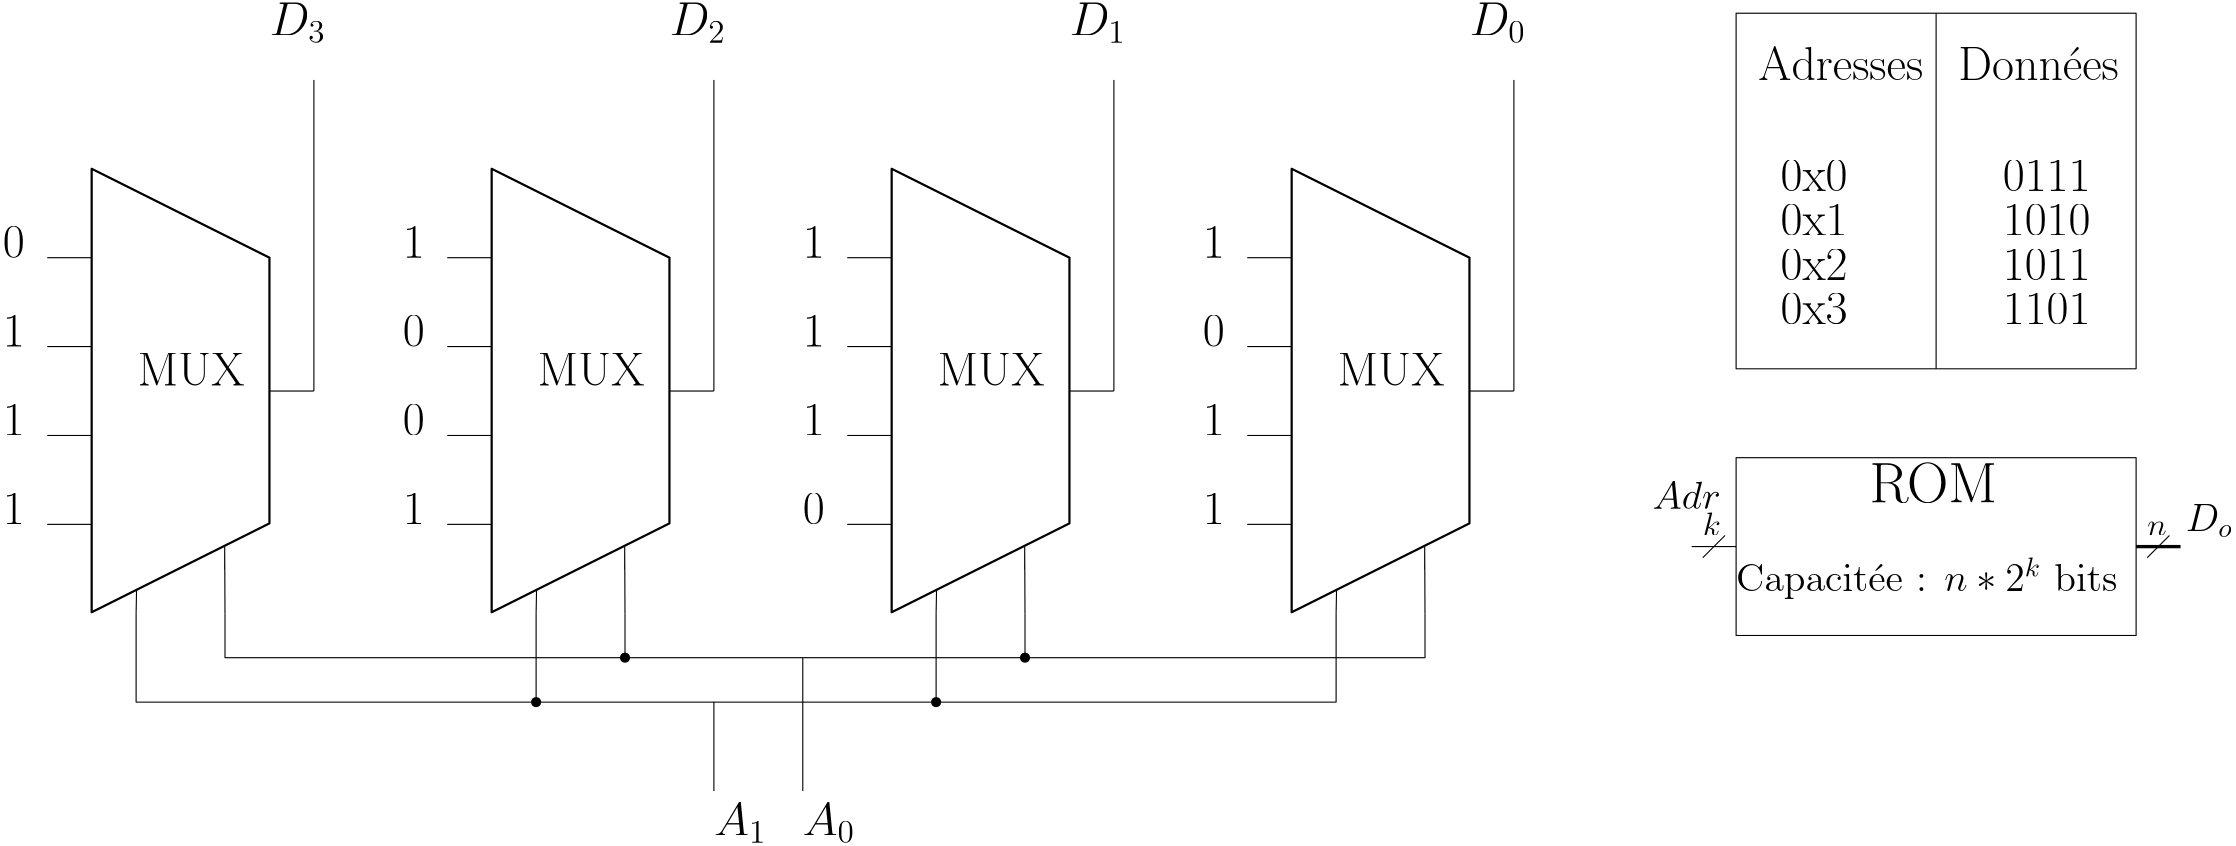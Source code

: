 <?xml version="1.0"?>
<!DOCTYPE ipe SYSTEM "ipe.dtd">
<ipe version="70107" creator="Ipe 7.1.8">
<info created="D:20150911093521" modified="D:20150911093957"/>
<ipestyle name="basic">
<symbol name="arrow/arc(spx)">
<path stroke="sym-stroke" fill="sym-stroke" pen="sym-pen">
0 0 m
-1 0.333 l
-1 -0.333 l
h
</path>
</symbol>
<symbol name="arrow/farc(spx)">
<path stroke="sym-stroke" fill="white" pen="sym-pen">
0 0 m
-1 0.333 l
-1 -0.333 l
h
</path>
</symbol>
<symbol name="arrow/ptarc(spx)">
<path stroke="sym-stroke" fill="sym-stroke" pen="sym-pen">
0 0 m
-1 0.333 l
-0.8 0 l
-1 -0.333 l
h
</path>
</symbol>
<symbol name="arrow/fptarc(spx)">
<path stroke="sym-stroke" fill="white" pen="sym-pen">
0 0 m
-1 0.333 l
-0.8 0 l
-1 -0.333 l
h
</path>
</symbol>
<symbol name="mark/circle(sx)" transformations="translations">
<path fill="sym-stroke">
0.6 0 0 0.6 0 0 e
0.4 0 0 0.4 0 0 e
</path>
</symbol>
<symbol name="mark/disk(sx)" transformations="translations">
<path fill="sym-stroke">
0.6 0 0 0.6 0 0 e
</path>
</symbol>
<symbol name="mark/fdisk(sfx)" transformations="translations">
<group>
<path fill="sym-fill">
0.5 0 0 0.5 0 0 e
</path>
<path fill="sym-stroke" fillrule="eofill">
0.6 0 0 0.6 0 0 e
0.4 0 0 0.4 0 0 e
</path>
</group>
</symbol>
<symbol name="mark/box(sx)" transformations="translations">
<path fill="sym-stroke" fillrule="eofill">
-0.6 -0.6 m
0.6 -0.6 l
0.6 0.6 l
-0.6 0.6 l
h
-0.4 -0.4 m
0.4 -0.4 l
0.4 0.4 l
-0.4 0.4 l
h
</path>
</symbol>
<symbol name="mark/square(sx)" transformations="translations">
<path fill="sym-stroke">
-0.6 -0.6 m
0.6 -0.6 l
0.6 0.6 l
-0.6 0.6 l
h
</path>
</symbol>
<symbol name="mark/fsquare(sfx)" transformations="translations">
<group>
<path fill="sym-fill">
-0.5 -0.5 m
0.5 -0.5 l
0.5 0.5 l
-0.5 0.5 l
h
</path>
<path fill="sym-stroke" fillrule="eofill">
-0.6 -0.6 m
0.6 -0.6 l
0.6 0.6 l
-0.6 0.6 l
h
-0.4 -0.4 m
0.4 -0.4 l
0.4 0.4 l
-0.4 0.4 l
h
</path>
</group>
</symbol>
<symbol name="mark/cross(sx)" transformations="translations">
<group>
<path fill="sym-stroke">
-0.43 -0.57 m
0.57 0.43 l
0.43 0.57 l
-0.57 -0.43 l
h
</path>
<path fill="sym-stroke">
-0.43 0.57 m
0.57 -0.43 l
0.43 -0.57 l
-0.57 0.43 l
h
</path>
</group>
</symbol>
<symbol name="arrow/fnormal(spx)">
<path stroke="sym-stroke" fill="white" pen="sym-pen">
0 0 m
-1 0.333 l
-1 -0.333 l
h
</path>
</symbol>
<symbol name="arrow/pointed(spx)">
<path stroke="sym-stroke" fill="sym-stroke" pen="sym-pen">
0 0 m
-1 0.333 l
-0.8 0 l
-1 -0.333 l
h
</path>
</symbol>
<symbol name="arrow/fpointed(spx)">
<path stroke="sym-stroke" fill="white" pen="sym-pen">
0 0 m
-1 0.333 l
-0.8 0 l
-1 -0.333 l
h
</path>
</symbol>
<symbol name="arrow/linear(spx)">
<path stroke="sym-stroke" pen="sym-pen">
-1 0.333 m
0 0 l
-1 -0.333 l
</path>
</symbol>
<symbol name="arrow/fdouble(spx)">
<path stroke="sym-stroke" fill="white" pen="sym-pen">
0 0 m
-1 0.333 l
-1 -0.333 l
h
-1 0 m
-2 0.333 l
-2 -0.333 l
h
</path>
</symbol>
<symbol name="arrow/double(spx)">
<path stroke="sym-stroke" fill="sym-stroke" pen="sym-pen">
0 0 m
-1 0.333 l
-1 -0.333 l
h
-1 0 m
-2 0.333 l
-2 -0.333 l
h
</path>
</symbol>
<pen name="heavier" value="0.8"/>
<pen name="fat" value="1.2"/>
<pen name="ultrafat" value="2"/>
<symbolsize name="large" value="5"/>
<symbolsize name="small" value="2"/>
<symbolsize name="tiny" value="1.1"/>
<arrowsize name="large" value="10"/>
<arrowsize name="small" value="5"/>
<arrowsize name="tiny" value="3"/>
<color name="red" value="1 0 0"/>
<color name="green" value="0 1 0"/>
<color name="blue" value="0 0 1"/>
<color name="yellow" value="1 1 0"/>
<color name="orange" value="1 0.647 0"/>
<color name="gold" value="1 0.843 0"/>
<color name="purple" value="0.627 0.125 0.941"/>
<color name="gray" value="0.745"/>
<color name="brown" value="0.647 0.165 0.165"/>
<color name="navy" value="0 0 0.502"/>
<color name="pink" value="1 0.753 0.796"/>
<color name="seagreen" value="0.18 0.545 0.341"/>
<color name="turquoise" value="0.251 0.878 0.816"/>
<color name="violet" value="0.933 0.51 0.933"/>
<color name="darkblue" value="0 0 0.545"/>
<color name="darkcyan" value="0 0.545 0.545"/>
<color name="darkgray" value="0.663"/>
<color name="darkgreen" value="0 0.392 0"/>
<color name="darkmagenta" value="0.545 0 0.545"/>
<color name="darkorange" value="1 0.549 0"/>
<color name="darkred" value="0.545 0 0"/>
<color name="lightblue" value="0.678 0.847 0.902"/>
<color name="lightcyan" value="0.878 1 1"/>
<color name="lightgray" value="0.827"/>
<color name="lightgreen" value="0.565 0.933 0.565"/>
<color name="lightyellow" value="1 1 0.878"/>
<dashstyle name="dashed" value="[4] 0"/>
<dashstyle name="dotted" value="[1 3] 0"/>
<dashstyle name="dash dotted" value="[4 2 1 2] 0"/>
<dashstyle name="dash dot dotted" value="[4 2 1 2 1 2] 0"/>
<textsize name="large" value="\large"/>
<textsize name="Large" value="\Large"/>
<textsize name="LARGE" value="\LARGE"/>
<textsize name="huge" value="\huge"/>
<textsize name="Huge" value="\Huge"/>
<textsize name="small" value="\small"/>
<textsize name="footnote" value="\footnotesize"/>
<textsize name="tiny" value="\tiny"/>
<textstyle name="center" begin="\begin{center}" end="\end{center}"/>
<textstyle name="itemize" begin="\begin{itemize}" end="\end{itemize}"/>
<textstyle name="item" begin="\begin{itemize}\item{}" end="\end{itemize}"/>
<gridsize name="4 pts" value="4"/>
<gridsize name="8 pts (~3 mm)" value="8"/>
<gridsize name="16 pts (~6 mm)" value="16"/>
<gridsize name="32 pts (~12 mm)" value="32"/>
<gridsize name="10 pts (~3.5 mm)" value="10"/>
<gridsize name="20 pts (~7 mm)" value="20"/>
<gridsize name="14 pts (~5 mm)" value="14"/>
<gridsize name="28 pts (~10 mm)" value="28"/>
<gridsize name="56 pts (~20 mm)" value="56"/>
<anglesize name="90 deg" value="90"/>
<anglesize name="60 deg" value="60"/>
<anglesize name="45 deg" value="45"/>
<anglesize name="30 deg" value="30"/>
<anglesize name="22.5 deg" value="22.5"/>
<tiling name="falling" angle="-60" step="4" width="1"/>
<tiling name="rising" angle="30" step="4" width="1"/>
</ipestyle>
<ipestyle name="bigpaper">
<layout paper="10000 6000" origin="0 0" frame="10000 6000"/>
<titlestyle pos="10 10" size="LARGE" color="title"  valign="baseline"/>
</ipestyle>
<page>
<layer name="alpha"/>
<view layers="alpha" active="alpha"/>
<path layer="alpha" matrix="1 0 0 1 -16 80" stroke="black">
128 688 m
112 688 l
112 688 l
</path>
<path matrix="1 0 0 1 -16 80" stroke="black">
128 656 m
112 656 l
112 656 l
</path>
<path matrix="1 0 0 1 -16 80" stroke="black">
128 624 m
112 624 l
112 624 l
</path>
<path matrix="1 0 0 1 -16 80" stroke="black">
128 592 m
112 592 l
112 592 l
</path>
<path matrix="1 0 0 1 -16 80" stroke="black" pen="heavier">
128 720 m
128 560.36 l
192 592.36 l
192 688 l
192 688 l
h
</path>
<path matrix="1 0 0 1 -16 80" stroke="black">
144 560 m
144.153 568.112 l
144.153 568.112 l
</path>
<path matrix="1 0 0 1 -16 80" stroke="black">
176 560 m
175.888 583.944 l
175.881 575.686 l
</path>
<path matrix="1 0 0 1 -16 80" stroke="black">
192 640 m
208 640 l
208 640 l
</path>
<text matrix="1 0 0 1 -15.532 81.96" transformations="translations" pos="144 640" stroke="black" type="label" width="38.505" height="11.761" depth="0" valign="baseline" size="LARGE">MUX</text>
<path matrix="1 0 0 1 128 80" stroke="black">
128 688 m
112 688 l
112 688 l
</path>
<path matrix="1 0 0 1 128 80" stroke="black">
128 656 m
112 656 l
112 656 l
</path>
<path matrix="1 0 0 1 128 80" stroke="black">
128 624 m
112 624 l
112 624 l
</path>
<path matrix="1 0 0 1 128 80" stroke="black">
128 592 m
112 592 l
112 592 l
</path>
<path matrix="1 0 0 1 128 80" stroke="black" pen="heavier">
128 720 m
128 560.36 l
192 592.36 l
192 688 l
192 688 l
h
</path>
<path matrix="1 0 0 1 128 80" stroke="black">
144 560 m
144.153 568.112 l
144.153 568.112 l
</path>
<path matrix="1 0 0 1 128 80" stroke="black">
176 560 m
175.888 583.944 l
175.881 575.686 l
</path>
<path matrix="1 0 0 1 128 80" stroke="black">
192 640 m
208 640 l
208 640 l
</path>
<text matrix="1 0 0 1 128.468 81.96" transformations="translations" pos="144 640" stroke="black" type="label" width="38.505" height="11.761" depth="0" valign="baseline" size="LARGE">MUX</text>
<text matrix="1 0 0 1 240 -128" transformations="translations" pos="96 688" stroke="black" type="label" width="18.988" height="11.766" depth="2.58" valign="baseline" size="LARGE">$A_1$</text>
<text matrix="1 0 0 1 271.901 -128" transformations="translations" pos="96 688" stroke="black" type="label" width="18.988" height="11.766" depth="2.58" valign="baseline" size="LARGE">$A_0$</text>
<path matrix="1 0 0 1 272 80" stroke="black">
128 688 m
112 688 l
112 688 l
</path>
<path matrix="1 0 0 1 272 80" stroke="black">
128 656 m
112 656 l
112 656 l
</path>
<path matrix="1 0 0 1 272 80" stroke="black">
128 624 m
112 624 l
112 624 l
</path>
<path matrix="1 0 0 1 272 80" stroke="black">
128 592 m
112 592 l
112 592 l
</path>
<path matrix="1 0 0 1 272 80" stroke="black" pen="heavier">
128 720 m
128 560.36 l
192 592.36 l
192 688 l
192 688 l
h
</path>
<path matrix="1 0 0 1 272 80" stroke="black">
144 560 m
144.153 568.112 l
144.153 568.112 l
</path>
<path matrix="1 0 0 1 272 80" stroke="black">
176 560 m
175.888 583.944 l
175.881 575.686 l
</path>
<path matrix="1 0 0 1 272 80" stroke="black">
192 640 m
208 640 l
208 640 l
</path>
<text matrix="1 0 0 1 272.468 81.96" transformations="translations" pos="144 640" stroke="black" type="label" width="38.505" height="11.761" depth="0" valign="baseline" size="LARGE">MUX</text>
<path matrix="1 0 0 1 416 80" stroke="black">
128 688 m
112 688 l
112 688 l
</path>
<path matrix="1 0 0 1 416 80" stroke="black">
128 656 m
112 656 l
112 656 l
</path>
<path matrix="1 0 0 1 416 80" stroke="black">
128 624 m
112 624 l
112 624 l
</path>
<path matrix="1 0 0 1 416 80" stroke="black">
128 592 m
112 592 l
112 592 l
</path>
<path matrix="1 0 0 1 416 80" stroke="black" pen="heavier">
128 720 m
128 560.36 l
192 592.36 l
192 688 l
192 688 l
h
</path>
<path matrix="1 0 0 1 416 80" stroke="black">
144 560 m
144.153 568.112 l
144.153 568.112 l
</path>
<path matrix="1 0 0 1 416 80" stroke="black">
176 560 m
175.888 583.944 l
175.881 575.686 l
</path>
<path matrix="1 0 0 1 416 80" stroke="black">
192 640 m
208 640 l
208 640 l
</path>
<text matrix="1 0 0 1 416.468 81.96" transformations="translations" pos="144 640" stroke="black" type="label" width="38.505" height="11.761" depth="0" valign="baseline" size="LARGE">MUX</text>
<path stroke="black">
192 720 m
192 832 l
</path>
<path stroke="black">
336 720 m
336 832 l
</path>
<path stroke="black">
480 720 m
480 832 l
</path>
<path stroke="black">
624 720 m
624 832 l
</path>
<text transformations="translations" pos="80 768" stroke="black" type="label" width="7.895" height="11.097" depth="0" valign="baseline" size="LARGE">0</text>
<text transformations="translations" pos="80 736" stroke="black" type="label" width="7.895" height="11.097" depth="0" valign="baseline" size="LARGE">1</text>
<text matrix="1 0 0 1 0 -32" transformations="translations" pos="80 736" stroke="black" type="label" width="7.895" height="11.097" depth="0" valign="baseline" size="LARGE">1</text>
<text matrix="1 0 0 1 0 -64" transformations="translations" pos="80 736" stroke="black" type="label" width="7.895" height="11.097" depth="0" valign="baseline" size="LARGE">1</text>
<text matrix="1 0 0 1 144 -32" transformations="translations" pos="80 768" stroke="black" type="label" width="7.895" height="11.097" depth="0" valign="baseline" size="LARGE">0</text>
<text matrix="1 0 0 1 144 -64" transformations="translations" pos="80 768" stroke="black" type="label" width="7.895" height="11.097" depth="0" valign="baseline" size="LARGE">0</text>
<text matrix="1 0 0 1 288 -96" transformations="translations" pos="80 768" stroke="black" type="label" width="7.895" height="11.097" depth="0" valign="baseline" size="LARGE">0</text>
<text matrix="1 0 0 1 432 -32" transformations="translations" pos="80 768" stroke="black" type="label" width="7.895" height="11.097" depth="0" valign="baseline" size="LARGE">0</text>
<text matrix="1 0 0 1 432 -64" transformations="translations" pos="80 768" stroke="black" type="label" width="7.895" height="11.097" depth="0" valign="baseline" size="LARGE">1</text>
<text matrix="1 0 0 1 144 32" transformations="translations" pos="80 736" stroke="black" type="label" width="7.895" height="11.097" depth="0" valign="baseline" size="LARGE">1</text>
<text matrix="1 0 0 1 144 -64" transformations="translations" pos="80 736" stroke="black" type="label" width="7.895" height="11.097" depth="0" valign="baseline" size="LARGE">1</text>
<text matrix="1 0 0 1 288 -32" transformations="translations" pos="80 736" stroke="black" type="label" width="7.895" height="11.097" depth="0" valign="baseline" size="LARGE">1</text>
<text matrix="1 0 0 1 288 0" transformations="translations" pos="80 736" stroke="black" type="label" width="7.895" height="11.097" depth="0" valign="baseline" size="LARGE">1</text>
<text matrix="1 0 0 1 288 32" transformations="translations" pos="80 736" stroke="black" type="label" width="7.895" height="11.097" depth="0" valign="baseline" size="LARGE">1</text>
<text matrix="1 0 0 1 432 32" transformations="translations" pos="80 736" stroke="black" type="label" width="7.895" height="11.097" depth="0" valign="baseline" size="LARGE">1</text>
<text matrix="1 0 0 1 432 -64" transformations="translations" pos="80 736" stroke="black" type="label" width="7.895" height="11.097" depth="0" valign="baseline" size="LARGE">1</text>
<path stroke="black">
128 640 m
128 608 l
256 608 l
336 608 l
336 576 l
</path>
<path stroke="black">
272 640 m
272 608 l
</path>
<path stroke="black">
416 640 m
416 608 l
336 608 l
</path>
<path stroke="black">
560 640 m
560 608 l
416 608 l
</path>
<path stroke="black">
160 640 m
160 624 l
592 624 l
592 640 l
</path>
<path stroke="black">
368 624 m
368 576 l
</path>
<path stroke="black">
304 640 m
304 624 l
</path>
<path stroke="black">
448 640 m
448 624 l
</path>
<use name="mark/disk(sx)" pos="272 608" size="normal" stroke="black"/>
<use name="mark/disk(sx)" pos="304 624" size="normal" stroke="black"/>
<use name="mark/disk(sx)" pos="448 624" size="normal" stroke="black"/>
<use name="mark/disk(sx)" pos="416 608" size="normal" stroke="black"/>
<text transformations="translations" pos="176 848" stroke="black" type="label" width="20.347" height="11.766" depth="2.58" valign="baseline" size="LARGE">$D_3$</text>
<text matrix="1 0 0 1 144 0" transformations="translations" pos="176 848" stroke="black" type="label" width="20.347" height="11.766" depth="2.58" valign="baseline" size="LARGE">$D_2$</text>
<text matrix="1 0 0 1 288 0" transformations="translations" pos="176 848" stroke="black" type="label" width="20.347" height="11.766" depth="2.58" valign="baseline" size="LARGE">$D_1$</text>
<text matrix="1 0 0 1 432 0" transformations="translations" pos="176 848" stroke="black" type="label" width="20.347" height="11.766" depth="2.58" valign="baseline" size="LARGE">$D_0$</text>
<text matrix="1 0 0 1 -16 -40" transformations="translations" pos="736 832" stroke="black" type="label" width="24.136" height="11.097" depth="0" valign="baseline" size="LARGE">0x0</text>
<text matrix="1 0 0 1 -16 -56" transformations="translations" pos="736 832" stroke="black" type="label" width="24.136" height="11.097" depth="0" valign="baseline" size="LARGE">0x1</text>
<text matrix="1 0 0 1 -16 -72" transformations="translations" pos="736 832" stroke="black" type="label" width="24.136" height="11.097" depth="0" valign="baseline" size="LARGE">0x2</text>
<text matrix="1 0 0 1 -16 -88" transformations="translations" pos="736 832" stroke="black" type="label" width="24.136" height="11.097" depth="0" valign="baseline" size="LARGE">0x3</text>
<text matrix="1 0 0 1 16 -40" transformations="translations" pos="784 832" stroke="black" type="label" width="31.581" height="11.097" depth="0" valign="baseline" size="LARGE">0111</text>
<text matrix="1 0 0 1 16 -56" transformations="translations" pos="784 832" stroke="black" type="label" width="31.581" height="11.097" depth="0" valign="baseline" size="LARGE">1010</text>
<text matrix="1 0 0 1 16 -72" transformations="translations" pos="784 832" stroke="black" type="label" width="31.581" height="11.097" depth="0" valign="baseline" size="LARGE">1011</text>
<text matrix="1 0 0 1 16 -88" transformations="translations" pos="784 832" stroke="black" type="label" width="31.581" height="11.097" depth="0" valign="baseline" size="LARGE">1101</text>
<text matrix="1 0 0 1 0 -32" transformations="translations" pos="784 864" stroke="black" type="label" width="57.827" height="11.955" depth="0" valign="baseline" size="LARGE">Donn{\&apos;e}es</text>
<text matrix="1 0 0 1 -72 -32" transformations="translations" pos="784 864" stroke="black" type="label" width="59.378" height="11.955" depth="0" valign="baseline" size="LARGE">Adresses</text>
<path matrix="1 0 0 1 0 -40" stroke="black">
704 896 m
704 768 l
848 768 l
848 896 l
h
</path>
<path matrix="1 0 0 1 0 -40" stroke="black">
776 896 m
776 768 l
</path>
<path matrix="1 0 0 1 656 24" stroke="black" pen="fat">
192 640 m
208 640 l
208 640 l
</path>
<text matrix="1 0 0 1 769.876 -18.375" transformations="translations" pos="96 688" stroke="black" type="label" width="16.99" height="9.805" depth="2.15" valign="baseline" size="Large">$D_o$</text>
<path matrix="1 0 0 1 640 168" stroke="black">
64 496 m
48 496 l
</path>
<text matrix="1 0 0 1 577.876 -10.375" transformations="translations" pos="96 688" stroke="black" type="label" width="24.55" height="9.963" depth="0" valign="baseline" size="Large">$Adr$</text>
<path matrix="1 0 0 1 -168 8" stroke="black">
872 688 m
872 624 l
1016 624 l
1016 688 l
h
</path>
<text matrix="1 0 0 1 640 136" transformations="translations" pos="112 544" stroke="black" type="label" width="45.958" height="14.116" depth="0" valign="baseline" size="huge">ROM</text>
<text matrix="1 0 0 1 592 136" transformations="translations" pos="112 512" stroke="black" type="label" width="137.266" height="12.124" depth="2.79" valign="baseline" size="Large">Capacit{\&apos;e}e : $n * 2^k$ bits</text>
<path matrix="1 0 0 1 736 -72" stroke="black">
124 740 m
116 732 l
</path>
<text matrix="1 0 0 1 636 -60" transformations="translations" pos="216 728" stroke="black" type="label" width="6.988" height="5.147" depth="0" valign="baseline" size="large">$n$</text>
<path matrix="1 0 0 1 576 -72" stroke="black">
124 740 m
116 732 l
</path>
<text matrix="1 0 0 1 476 -60" transformations="translations" pos="216 728" stroke="black" type="label" width="6.49" height="8.302" depth="0" valign="baseline" size="large">$k$</text>
</page>
</ipe>

